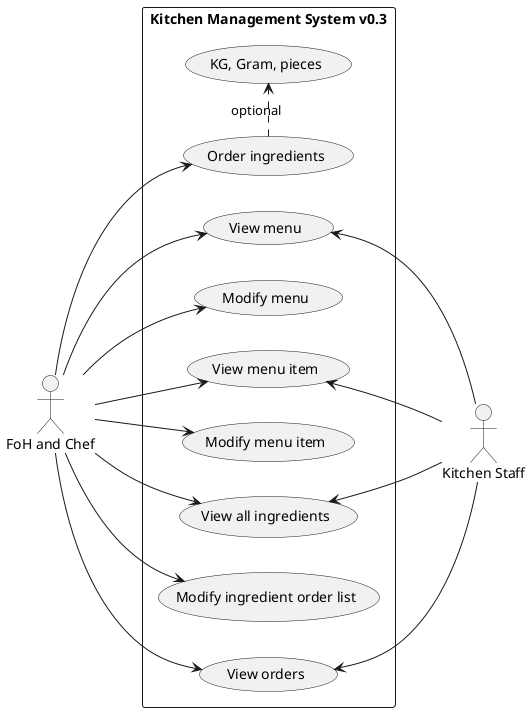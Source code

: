 @startuml

left to right direction

actor "FoH and Chef" as FC
actor "Kitchen Staff" as KS

rectangle "Kitchen Management System v0.3" {
    (View menu) as (MenuView)
    (Modify menu) as (MenuUpdate)
    

    (View menu item) as (MenuItemView)
    (Modify menu item) as (MenuItemUpdate)

    (View all ingredients) as (IngredientAll)
    (Modify ingredient order list) as (IngredientUpdate)
    (Order ingredients) as (IngredientOrder)
    (View orders) as (KitchenOrderView)
    (KG, Gram, pieces) as (IngredientQuantity)

    (IngredientOrder) .> (IngredientQuantity) : optional

    FC --> (MenuView)
    FC --> (MenuUpdate)
    FC --> (MenuItemView)
    FC --> (MenuItemUpdate)
    FC --> (IngredientAll)
    FC --> (IngredientUpdate)
    FC --> (IngredientOrder)
    FC --> (KitchenOrderView)

    (MenuView) <-- KS
    (MenuItemView) <-- KS
    (IngredientAll) <-- KS
    (KitchenOrderView) <-- KS
}

@enduml
